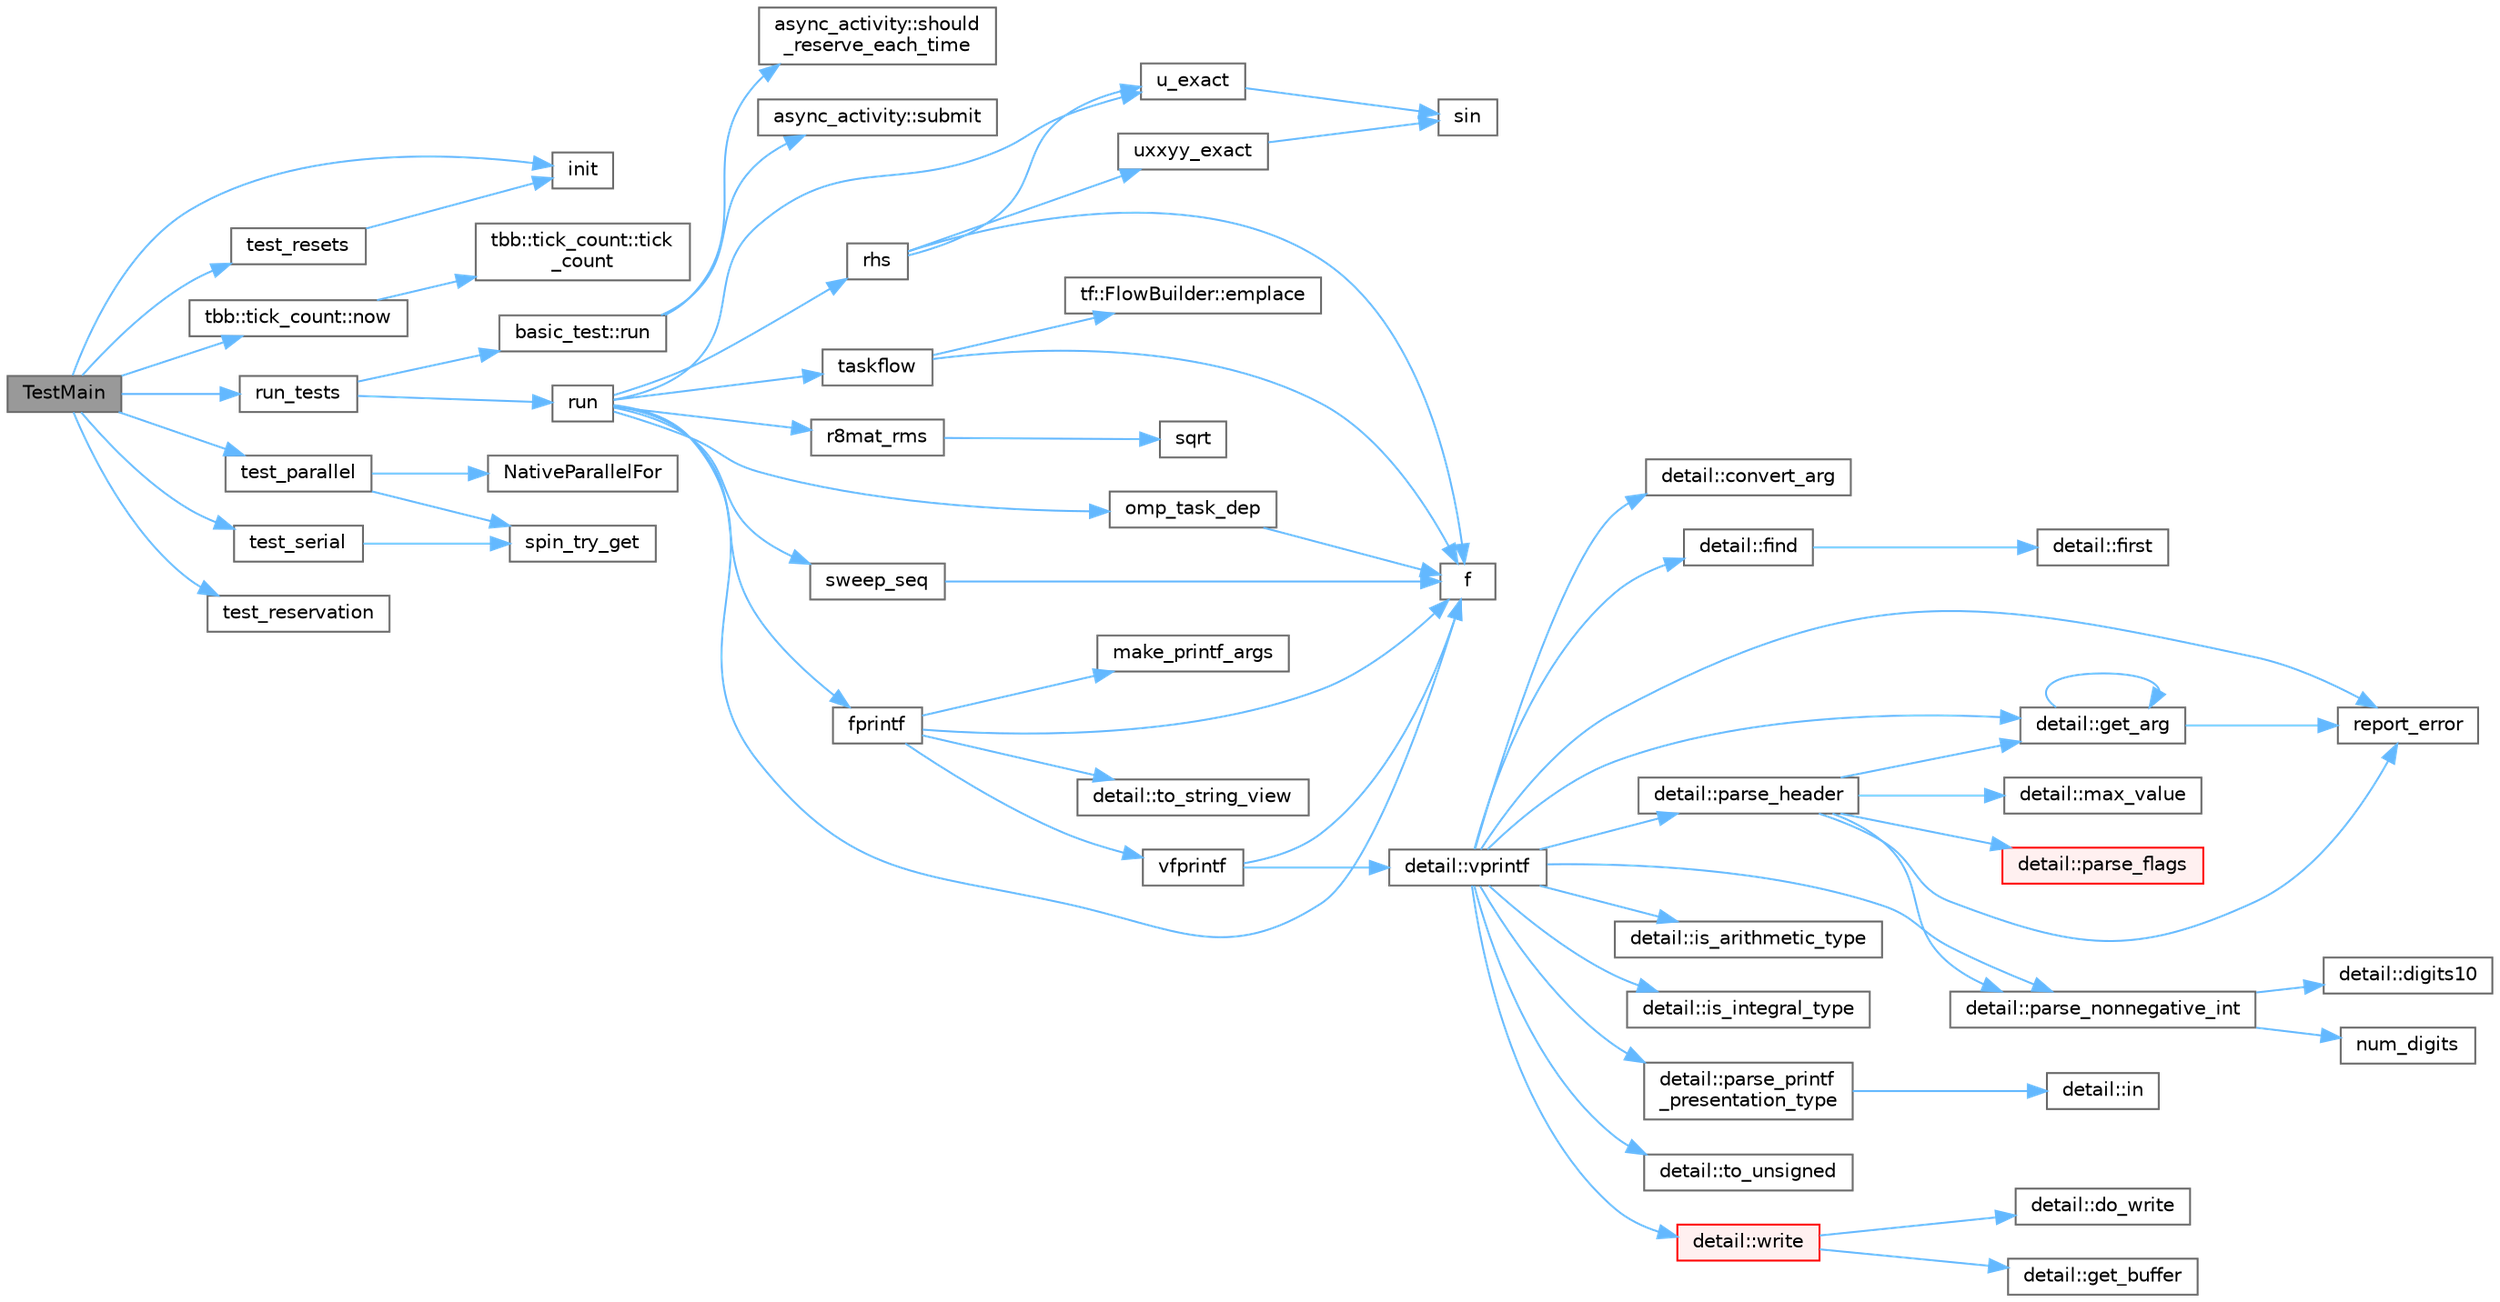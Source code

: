 digraph "TestMain"
{
 // LATEX_PDF_SIZE
  bgcolor="transparent";
  edge [fontname=Helvetica,fontsize=10,labelfontname=Helvetica,labelfontsize=10];
  node [fontname=Helvetica,fontsize=10,shape=box,height=0.2,width=0.4];
  rankdir="LR";
  Node1 [id="Node000001",label="TestMain",height=0.2,width=0.4,color="gray40", fillcolor="grey60", style="filled", fontcolor="black",tooltip="Entry point to a TBB unit test application"];
  Node1 -> Node2 [id="edge65_Node000001_Node000002",color="steelblue1",style="solid",tooltip=" "];
  Node2 [id="Node000002",label="init",height=0.2,width=0.4,color="grey40", fillcolor="white", style="filled",URL="$boing_8c.html#a2858154e2009b0e6e616f313177762bc",tooltip=" "];
  Node1 -> Node3 [id="edge66_Node000001_Node000003",color="steelblue1",style="solid",tooltip=" "];
  Node3 [id="Node000003",label="tbb::tick_count::now",height=0.2,width=0.4,color="grey40", fillcolor="white", style="filled",URL="$classtbb_1_1tick__count.html#a74dcecde7431ff4591d7c46fc1d50d7e",tooltip="Return current time."];
  Node3 -> Node4 [id="edge67_Node000003_Node000004",color="steelblue1",style="solid",tooltip=" "];
  Node4 [id="Node000004",label="tbb::tick_count::tick\l_count",height=0.2,width=0.4,color="grey40", fillcolor="white", style="filled",URL="$classtbb_1_1tick__count.html#a9f1daa0b7a4feb800f802b4be1f1e497",tooltip="Construct an absolute timestamp initialized to zero."];
  Node1 -> Node5 [id="edge68_Node000001_Node000005",color="steelblue1",style="solid",tooltip=" "];
  Node5 [id="Node000005",label="run_tests",height=0.2,width=0.4,color="grey40", fillcolor="white", style="filled",URL="$test__async__node_8cpp.html#a9e73c3339f877043a84c28ec39132c5b",tooltip=" "];
  Node5 -> Node6 [id="edge69_Node000005_Node000006",color="steelblue1",style="solid",tooltip=" "];
  Node6 [id="Node000006",label="basic_test::run",height=0.2,width=0.4,color="grey40", fillcolor="white", style="filled",URL="$structbasic__test.html#a05bd559d15f09bdf934bd9fee343c91f",tooltip=" "];
  Node6 -> Node7 [id="edge70_Node000006_Node000007",color="steelblue1",style="solid",tooltip=" "];
  Node7 [id="Node000007",label="async_activity::should\l_reserve_each_time",height=0.2,width=0.4,color="grey40", fillcolor="white", style="filled",URL="$classasync__activity.html#a7ecc287782428a981c50c21528399e0f",tooltip=" "];
  Node6 -> Node8 [id="edge71_Node000006_Node000008",color="steelblue1",style="solid",tooltip=" "];
  Node8 [id="Node000008",label="async_activity::submit",height=0.2,width=0.4,color="grey40", fillcolor="white", style="filled",URL="$classasync__activity.html#a721a0860935e64107e700240582dc14a",tooltip=" "];
  Node5 -> Node9 [id="edge72_Node000005_Node000009",color="steelblue1",style="solid",tooltip=" "];
  Node9 [id="Node000009",label="run",height=0.2,width=0.4,color="grey40", fillcolor="white", style="filled",URL="$poisson_8cpp.html#ae12af222b820baf64e953be588c5bbbe",tooltip=" "];
  Node9 -> Node10 [id="edge73_Node000009_Node000010",color="steelblue1",style="solid",tooltip=" "];
  Node10 [id="Node000010",label="f",height=0.2,width=0.4,color="grey40", fillcolor="white", style="filled",URL="$cxx11__tensor__map_8cpp.html#a7f507fea02198f6cb81c86640c7b1a4e",tooltip=" "];
  Node9 -> Node11 [id="edge74_Node000009_Node000011",color="steelblue1",style="solid",tooltip=" "];
  Node11 [id="Node000011",label="fprintf",height=0.2,width=0.4,color="grey40", fillcolor="white", style="filled",URL="$printf_8h.html#a9f315126362cae9675de1642105e631e",tooltip=" "];
  Node11 -> Node10 [id="edge75_Node000011_Node000010",color="steelblue1",style="solid",tooltip=" "];
  Node11 -> Node12 [id="edge76_Node000011_Node000012",color="steelblue1",style="solid",tooltip=" "];
  Node12 [id="Node000012",label="make_printf_args",height=0.2,width=0.4,color="grey40", fillcolor="white", style="filled",URL="$printf_8h.html#a27dcc0efcda04388971dbea3c875f122",tooltip=" "];
  Node11 -> Node13 [id="edge77_Node000011_Node000013",color="steelblue1",style="solid",tooltip=" "];
  Node13 [id="Node000013",label="detail::to_string_view",height=0.2,width=0.4,color="grey40", fillcolor="white", style="filled",URL="$namespacedetail.html#abeae79fa3e1eded2d8fbd56cc9f0960e",tooltip=" "];
  Node11 -> Node14 [id="edge78_Node000011_Node000014",color="steelblue1",style="solid",tooltip=" "];
  Node14 [id="Node000014",label="vfprintf",height=0.2,width=0.4,color="grey40", fillcolor="white", style="filled",URL="$printf_8h.html#abb30aad964fc771fb52cf3ad88649df2",tooltip=" "];
  Node14 -> Node10 [id="edge79_Node000014_Node000010",color="steelblue1",style="solid",tooltip=" "];
  Node14 -> Node15 [id="edge80_Node000014_Node000015",color="steelblue1",style="solid",tooltip=" "];
  Node15 [id="Node000015",label="detail::vprintf",height=0.2,width=0.4,color="grey40", fillcolor="white", style="filled",URL="$namespacedetail.html#a1c8c2218e4c822aa8f743fb9c573717f",tooltip=" "];
  Node15 -> Node16 [id="edge81_Node000015_Node000016",color="steelblue1",style="solid",tooltip=" "];
  Node16 [id="Node000016",label="detail::convert_arg",height=0.2,width=0.4,color="grey40", fillcolor="white", style="filled",URL="$namespacedetail.html#a03c11572c9a664266d6925f327dec7f3",tooltip=" "];
  Node15 -> Node17 [id="edge82_Node000015_Node000017",color="steelblue1",style="solid",tooltip=" "];
  Node17 [id="Node000017",label="detail::find",height=0.2,width=0.4,color="grey40", fillcolor="white", style="filled",URL="$namespacedetail.html#a6b71952fab3dc32f3edb2c3e9811d8d9",tooltip=" "];
  Node17 -> Node18 [id="edge83_Node000017_Node000018",color="steelblue1",style="solid",tooltip=" "];
  Node18 [id="Node000018",label="detail::first",height=0.2,width=0.4,color="grey40", fillcolor="white", style="filled",URL="$namespacedetail.html#a02319a3deb124802b88b61f85987df5e",tooltip=" "];
  Node15 -> Node19 [id="edge84_Node000015_Node000019",color="steelblue1",style="solid",tooltip=" "];
  Node19 [id="Node000019",label="detail::get_arg",height=0.2,width=0.4,color="grey40", fillcolor="white", style="filled",URL="$namespacedetail.html#a342ef250e45bd09b2ef666b6fae1c355",tooltip=" "];
  Node19 -> Node19 [id="edge85_Node000019_Node000019",color="steelblue1",style="solid",tooltip=" "];
  Node19 -> Node20 [id="edge86_Node000019_Node000020",color="steelblue1",style="solid",tooltip=" "];
  Node20 [id="Node000020",label="report_error",height=0.2,width=0.4,color="grey40", fillcolor="white", style="filled",URL="$format-inl_8h.html#a5555893692b00b61b3886349332fd01f",tooltip=" "];
  Node15 -> Node21 [id="edge87_Node000015_Node000021",color="steelblue1",style="solid",tooltip=" "];
  Node21 [id="Node000021",label="detail::is_arithmetic_type",height=0.2,width=0.4,color="grey40", fillcolor="white", style="filled",URL="$namespacedetail.html#a802c50a56a3495fdab6020b375ba1389",tooltip=" "];
  Node15 -> Node22 [id="edge88_Node000015_Node000022",color="steelblue1",style="solid",tooltip=" "];
  Node22 [id="Node000022",label="detail::is_integral_type",height=0.2,width=0.4,color="grey40", fillcolor="white", style="filled",URL="$namespacedetail.html#a2a60f8d1bee41b803f43fc42b707b5d1",tooltip=" "];
  Node15 -> Node23 [id="edge89_Node000015_Node000023",color="steelblue1",style="solid",tooltip=" "];
  Node23 [id="Node000023",label="detail::parse_header",height=0.2,width=0.4,color="grey40", fillcolor="white", style="filled",URL="$namespacedetail.html#afc9d93e58b8edb8077f8bc8eee7f4035",tooltip=" "];
  Node23 -> Node19 [id="edge90_Node000023_Node000019",color="steelblue1",style="solid",tooltip=" "];
  Node23 -> Node24 [id="edge91_Node000023_Node000024",color="steelblue1",style="solid",tooltip=" "];
  Node24 [id="Node000024",label="detail::max_value",height=0.2,width=0.4,color="grey40", fillcolor="white", style="filled",URL="$namespacedetail.html#a45c2130c44ebe54179eafcee3cda2bfb",tooltip=" "];
  Node23 -> Node25 [id="edge92_Node000023_Node000025",color="steelblue1",style="solid",tooltip=" "];
  Node25 [id="Node000025",label="detail::parse_flags",height=0.2,width=0.4,color="red", fillcolor="#FFF0F0", style="filled",URL="$namespacedetail.html#a4213daed116a37e1767881da51238261",tooltip=" "];
  Node23 -> Node32 [id="edge93_Node000023_Node000032",color="steelblue1",style="solid",tooltip=" "];
  Node32 [id="Node000032",label="detail::parse_nonnegative_int",height=0.2,width=0.4,color="grey40", fillcolor="white", style="filled",URL="$namespacedetail.html#a338caba782225e115a9902d4d0835f5f",tooltip=" "];
  Node32 -> Node33 [id="edge94_Node000032_Node000033",color="steelblue1",style="solid",tooltip=" "];
  Node33 [id="Node000033",label="detail::digits10",height=0.2,width=0.4,color="grey40", fillcolor="white", style="filled",URL="$namespacedetail.html#a3a043db05db2d07deb2d98ba2d04b4eb",tooltip=" "];
  Node32 -> Node34 [id="edge95_Node000032_Node000034",color="steelblue1",style="solid",tooltip=" "];
  Node34 [id="Node000034",label="num_digits",height=0.2,width=0.4,color="grey40", fillcolor="white", style="filled",URL="$_sequence_8c.html#aa16e8c03d098498ad9c8839cf2c48044",tooltip=" "];
  Node23 -> Node20 [id="edge96_Node000023_Node000020",color="steelblue1",style="solid",tooltip=" "];
  Node15 -> Node32 [id="edge97_Node000015_Node000032",color="steelblue1",style="solid",tooltip=" "];
  Node15 -> Node35 [id="edge98_Node000015_Node000035",color="steelblue1",style="solid",tooltip=" "];
  Node35 [id="Node000035",label="detail::parse_printf\l_presentation_type",height=0.2,width=0.4,color="grey40", fillcolor="white", style="filled",URL="$namespacedetail.html#aa2cb095169b23e3a66260ad7078f44cc",tooltip=" "];
  Node35 -> Node36 [id="edge99_Node000035_Node000036",color="steelblue1",style="solid",tooltip=" "];
  Node36 [id="Node000036",label="detail::in",height=0.2,width=0.4,color="grey40", fillcolor="white", style="filled",URL="$namespacedetail.html#a52a5e2ed06c229dcf95ea5c46d48d05e",tooltip=" "];
  Node15 -> Node20 [id="edge100_Node000015_Node000020",color="steelblue1",style="solid",tooltip=" "];
  Node15 -> Node37 [id="edge101_Node000015_Node000037",color="steelblue1",style="solid",tooltip=" "];
  Node37 [id="Node000037",label="detail::to_unsigned",height=0.2,width=0.4,color="grey40", fillcolor="white", style="filled",URL="$namespacedetail.html#a4855e668246c731a97484efc329f2aac",tooltip=" "];
  Node15 -> Node38 [id="edge102_Node000015_Node000038",color="steelblue1",style="solid",tooltip=" "];
  Node38 [id="Node000038",label="detail::write",height=0.2,width=0.4,color="red", fillcolor="#FFF0F0", style="filled",URL="$namespacedetail.html#a29dacf26eedc9e3575fb57329a5ca0a3",tooltip=" "];
  Node38 -> Node39 [id="edge103_Node000038_Node000039",color="steelblue1",style="solid",tooltip=" "];
  Node39 [id="Node000039",label="detail::do_write",height=0.2,width=0.4,color="grey40", fillcolor="white", style="filled",URL="$namespacedetail.html#a5007cc441bd246a9096070c10d1ea683",tooltip=" "];
  Node38 -> Node40 [id="edge104_Node000038_Node000040",color="steelblue1",style="solid",tooltip=" "];
  Node40 [id="Node000040",label="detail::get_buffer",height=0.2,width=0.4,color="grey40", fillcolor="white", style="filled",URL="$namespacedetail.html#ad803bb19df422bc4c4f92d75c7564437",tooltip=" "];
  Node9 -> Node42 [id="edge105_Node000009_Node000042",color="steelblue1",style="solid",tooltip=" "];
  Node42 [id="Node000042",label="omp_task_dep",height=0.2,width=0.4,color="grey40", fillcolor="white", style="filled",URL="$sandbox_2jacobi_2omp_8cpp.html#a38bf89bca3b11a9eeb57dd07cfd38630",tooltip=" "];
  Node42 -> Node10 [id="edge106_Node000042_Node000010",color="steelblue1",style="solid",tooltip=" "];
  Node9 -> Node43 [id="edge107_Node000009_Node000043",color="steelblue1",style="solid",tooltip=" "];
  Node43 [id="Node000043",label="r8mat_rms",height=0.2,width=0.4,color="grey40", fillcolor="white", style="filled",URL="$poisson_8cpp.html#a1314a15604ecb29a615e689872f32657",tooltip=" "];
  Node43 -> Node44 [id="edge108_Node000043_Node000044",color="steelblue1",style="solid",tooltip=" "];
  Node44 [id="Node000044",label="sqrt",height=0.2,width=0.4,color="grey40", fillcolor="white", style="filled",URL="$_array_cwise_unary_ops_8h.html#a656b9217a2fcb6de59dc8d1eb3079cc7",tooltip=" "];
  Node9 -> Node45 [id="edge109_Node000009_Node000045",color="steelblue1",style="solid",tooltip=" "];
  Node45 [id="Node000045",label="rhs",height=0.2,width=0.4,color="grey40", fillcolor="white", style="filled",URL="$poisson_8cpp.html#a38c677f5cc4e47bc7505aef707c1bb83",tooltip=" "];
  Node45 -> Node10 [id="edge110_Node000045_Node000010",color="steelblue1",style="solid",tooltip=" "];
  Node45 -> Node46 [id="edge111_Node000045_Node000046",color="steelblue1",style="solid",tooltip=" "];
  Node46 [id="Node000046",label="u_exact",height=0.2,width=0.4,color="grey40", fillcolor="white", style="filled",URL="$poisson_8cpp.html#a06fc16c4676f839f8de736a6791b6862",tooltip=" "];
  Node46 -> Node47 [id="edge112_Node000046_Node000047",color="steelblue1",style="solid",tooltip=" "];
  Node47 [id="Node000047",label="sin",height=0.2,width=0.4,color="grey40", fillcolor="white", style="filled",URL="$_array_cwise_unary_ops_8h.html#a9cfb0ea58bd813510a9e2db18a5e49f0",tooltip=" "];
  Node45 -> Node48 [id="edge113_Node000045_Node000048",color="steelblue1",style="solid",tooltip=" "];
  Node48 [id="Node000048",label="uxxyy_exact",height=0.2,width=0.4,color="grey40", fillcolor="white", style="filled",URL="$poisson_8cpp.html#a557a61cf12d143424a35123b14048a22",tooltip=" "];
  Node48 -> Node47 [id="edge114_Node000048_Node000047",color="steelblue1",style="solid",tooltip=" "];
  Node9 -> Node49 [id="edge115_Node000009_Node000049",color="steelblue1",style="solid",tooltip=" "];
  Node49 [id="Node000049",label="sweep_seq",height=0.2,width=0.4,color="grey40", fillcolor="white", style="filled",URL="$poisson_8hpp.html#a263e0f774ef013be333712ca3915448a",tooltip=" "];
  Node49 -> Node10 [id="edge116_Node000049_Node000010",color="steelblue1",style="solid",tooltip=" "];
  Node9 -> Node50 [id="edge117_Node000009_Node000050",color="steelblue1",style="solid",tooltip=" "];
  Node50 [id="Node000050",label="taskflow",height=0.2,width=0.4,color="grey40", fillcolor="white", style="filled",URL="$sandbox_2jacobi_2taskflow_8cpp.html#a47af48e377b7c0ac855c12acd5b69b1e",tooltip=" "];
  Node50 -> Node51 [id="edge118_Node000050_Node000051",color="steelblue1",style="solid",tooltip=" "];
  Node51 [id="Node000051",label="tf::FlowBuilder::emplace",height=0.2,width=0.4,color="grey40", fillcolor="white", style="filled",URL="$classtf_1_1_flow_builder.html#a60d7a666cab71ecfa3010b2efb0d6b57",tooltip="creates a static task"];
  Node50 -> Node10 [id="edge119_Node000050_Node000010",color="steelblue1",style="solid",tooltip=" "];
  Node9 -> Node46 [id="edge120_Node000009_Node000046",color="steelblue1",style="solid",tooltip=" "];
  Node1 -> Node52 [id="edge121_Node000001_Node000052",color="steelblue1",style="solid",tooltip=" "];
  Node52 [id="Node000052",label="test_parallel",height=0.2,width=0.4,color="grey40", fillcolor="white", style="filled",URL="$test__priority__queue__node_8cpp.html#a96e344fd71c37b1f763d54b5f662214e",tooltip=" "];
  Node52 -> Node53 [id="edge122_Node000052_Node000053",color="steelblue1",style="solid",tooltip=" "];
  Node53 [id="Node000053",label="NativeParallelFor",height=0.2,width=0.4,color="grey40", fillcolor="white", style="filled",URL="$harness_8h.html#ad5b2c9cf4e169014b7919debb3c91d45",tooltip="Execute body(i) in parallel for i in the interval [0,n)."];
  Node52 -> Node54 [id="edge123_Node000052_Node000054",color="steelblue1",style="solid",tooltip=" "];
  Node54 [id="Node000054",label="spin_try_get",height=0.2,width=0.4,color="grey40", fillcolor="white", style="filled",URL="$test__priority__queue__node_8cpp.html#ace5cb8e1dbfa4db13f9c164225742d6a",tooltip=" "];
  Node1 -> Node55 [id="edge124_Node000001_Node000055",color="steelblue1",style="solid",tooltip=" "];
  Node55 [id="Node000055",label="test_reservation",height=0.2,width=0.4,color="grey40", fillcolor="white", style="filled",URL="$test__buffer__node_8cpp.html#a7edfb085b37991be1b4bf6c0849656ad",tooltip=" "];
  Node1 -> Node56 [id="edge125_Node000001_Node000056",color="steelblue1",style="solid",tooltip=" "];
  Node56 [id="Node000056",label="test_resets",height=0.2,width=0.4,color="grey40", fillcolor="white", style="filled",URL="$harness__graph_8h.html#a49f4585591027f99a695d57f03895ab5",tooltip=" "];
  Node56 -> Node2 [id="edge126_Node000056_Node000002",color="steelblue1",style="solid",tooltip=" "];
  Node1 -> Node57 [id="edge127_Node000001_Node000057",color="steelblue1",style="solid",tooltip=" "];
  Node57 [id="Node000057",label="test_serial",height=0.2,width=0.4,color="grey40", fillcolor="white", style="filled",URL="$test__priority__queue__node_8cpp.html#a903dc787a3d3ab45bf31483998216f05",tooltip=" "];
  Node57 -> Node54 [id="edge128_Node000057_Node000054",color="steelblue1",style="solid",tooltip=" "];
}
